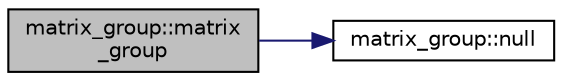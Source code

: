 digraph "matrix_group::matrix_group"
{
  edge [fontname="Helvetica",fontsize="10",labelfontname="Helvetica",labelfontsize="10"];
  node [fontname="Helvetica",fontsize="10",shape=record];
  rankdir="LR";
  Node0 [label="matrix_group::matrix\l_group",height=0.2,width=0.4,color="black", fillcolor="grey75", style="filled", fontcolor="black"];
  Node0 -> Node1 [color="midnightblue",fontsize="10",style="solid",fontname="Helvetica"];
  Node1 [label="matrix_group::null",height=0.2,width=0.4,color="black", fillcolor="white", style="filled",URL="$d3/ded/classmatrix__group.html#a88e1af6f805696f62fb0e33d2e29cec8"];
}
